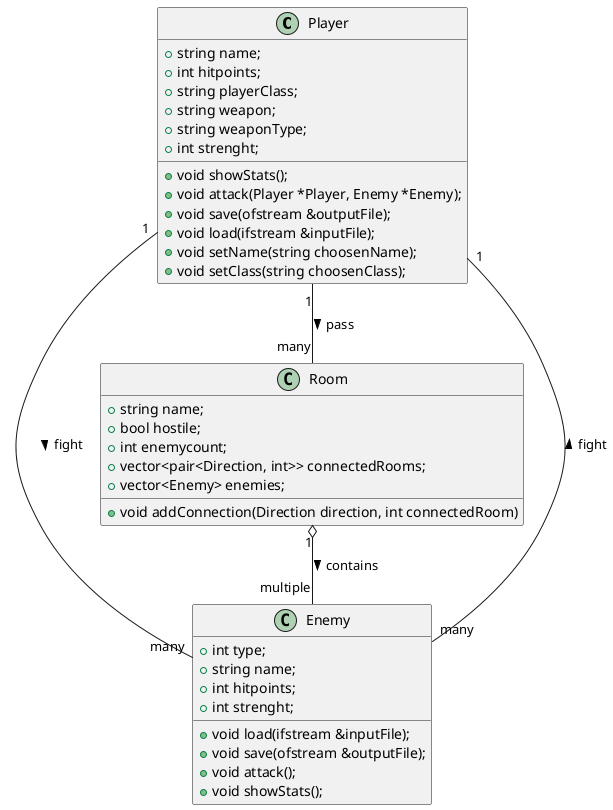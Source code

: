 @startuml Textadventure UML

Class Player
Player : +string name;
Player : +int hitpoints;
Player : +string playerClass;
Player : +string weapon;
Player : +string weaponType;
Player : +int strenght;
Player : +void showStats();
Player : +void attack(Player *Player, Enemy *Enemy);
Player : +void save(ofstream &outputFile);
Player : +void load(ifstream &inputFile);
Player : +void setName(string choosenName);
Player : +void setClass(string choosenClass);

Player "1" -- "many" Enemy : fight >
Player "1" -- "many" Room : pass >

Class Enemy
Enemy : +int type;
Enemy : +string name;
Enemy : +int hitpoints;
Enemy : +int strenght;
Enemy : +void load(ifstream &inputFile);
Enemy : +void save(ofstream &outputFile);
Enemy : +void attack();
Enemy : +void showStats();

Enemy "many" -- "1" Player : fight >

Class Room
Room "1" o-- "multiple" Enemy : contains >
Room : +string name;
Room : +bool hostile;
Room : +int enemycount;
Room : +vector<pair<Direction, int>> connectedRooms;
Room : +vector<Enemy> enemies;
Room : +void addConnection(Direction direction, int connectedRoom)


@enduml
